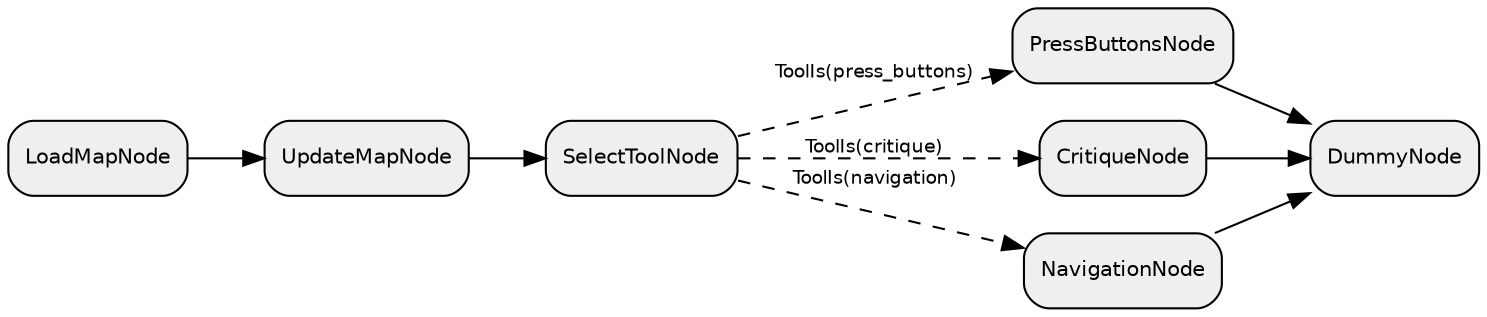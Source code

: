 digraph "subflow_kKVYSAk8Ljg9hnzj1Q3ce" {
  rankdir=LR;
  compound=true;
  node [shape=box, style="rounded,filled", fillcolor="#EFEFEF", fontname="Helvetica", fontsize=10];
  edge [fontname="Helvetica", fontsize=9];
  DpPI37ERIIyIYTOOFQjCV [label="PressButtonsNode"];
  bKrQVyb6j22PoRBAXtTPj [label="DummyNode"];
  "2NjJXgm3wtQRmjmYou7QR" [label="CritiqueNode"];
  "5nwYgQ02H6jBsuESS9QPC" [label="NavigationNode"];
  eesuNGf68OTkt1g8ffDLO [label="UpdateMapNode"];
  lnyePPP1FKnFzBS0oLshh [label="LoadMapNode"];
  ZSaP7k6Zb59CWf0pKShdG [label="SelectToolNode"];
  lnyePPP1FKnFzBS0oLshh -> eesuNGf68OTkt1g8ffDLO [style="solid"];
  eesuNGf68OTkt1g8ffDLO -> ZSaP7k6Zb59CWf0pKShdG [style="solid"];
  ZSaP7k6Zb59CWf0pKShdG -> DpPI37ERIIyIYTOOFQjCV [style="dashed", label="ToolIs(press_buttons)"];
  ZSaP7k6Zb59CWf0pKShdG -> "5nwYgQ02H6jBsuESS9QPC" [style="dashed", label="ToolIs(navigation)"];
  ZSaP7k6Zb59CWf0pKShdG -> "2NjJXgm3wtQRmjmYou7QR" [style="dashed", label="ToolIs(critique)"];
  DpPI37ERIIyIYTOOFQjCV -> bKrQVyb6j22PoRBAXtTPj [style="solid"];
  "5nwYgQ02H6jBsuESS9QPC" -> bKrQVyb6j22PoRBAXtTPj [style="solid"];
  "2NjJXgm3wtQRmjmYou7QR" -> bKrQVyb6j22PoRBAXtTPj [style="solid"];
}
